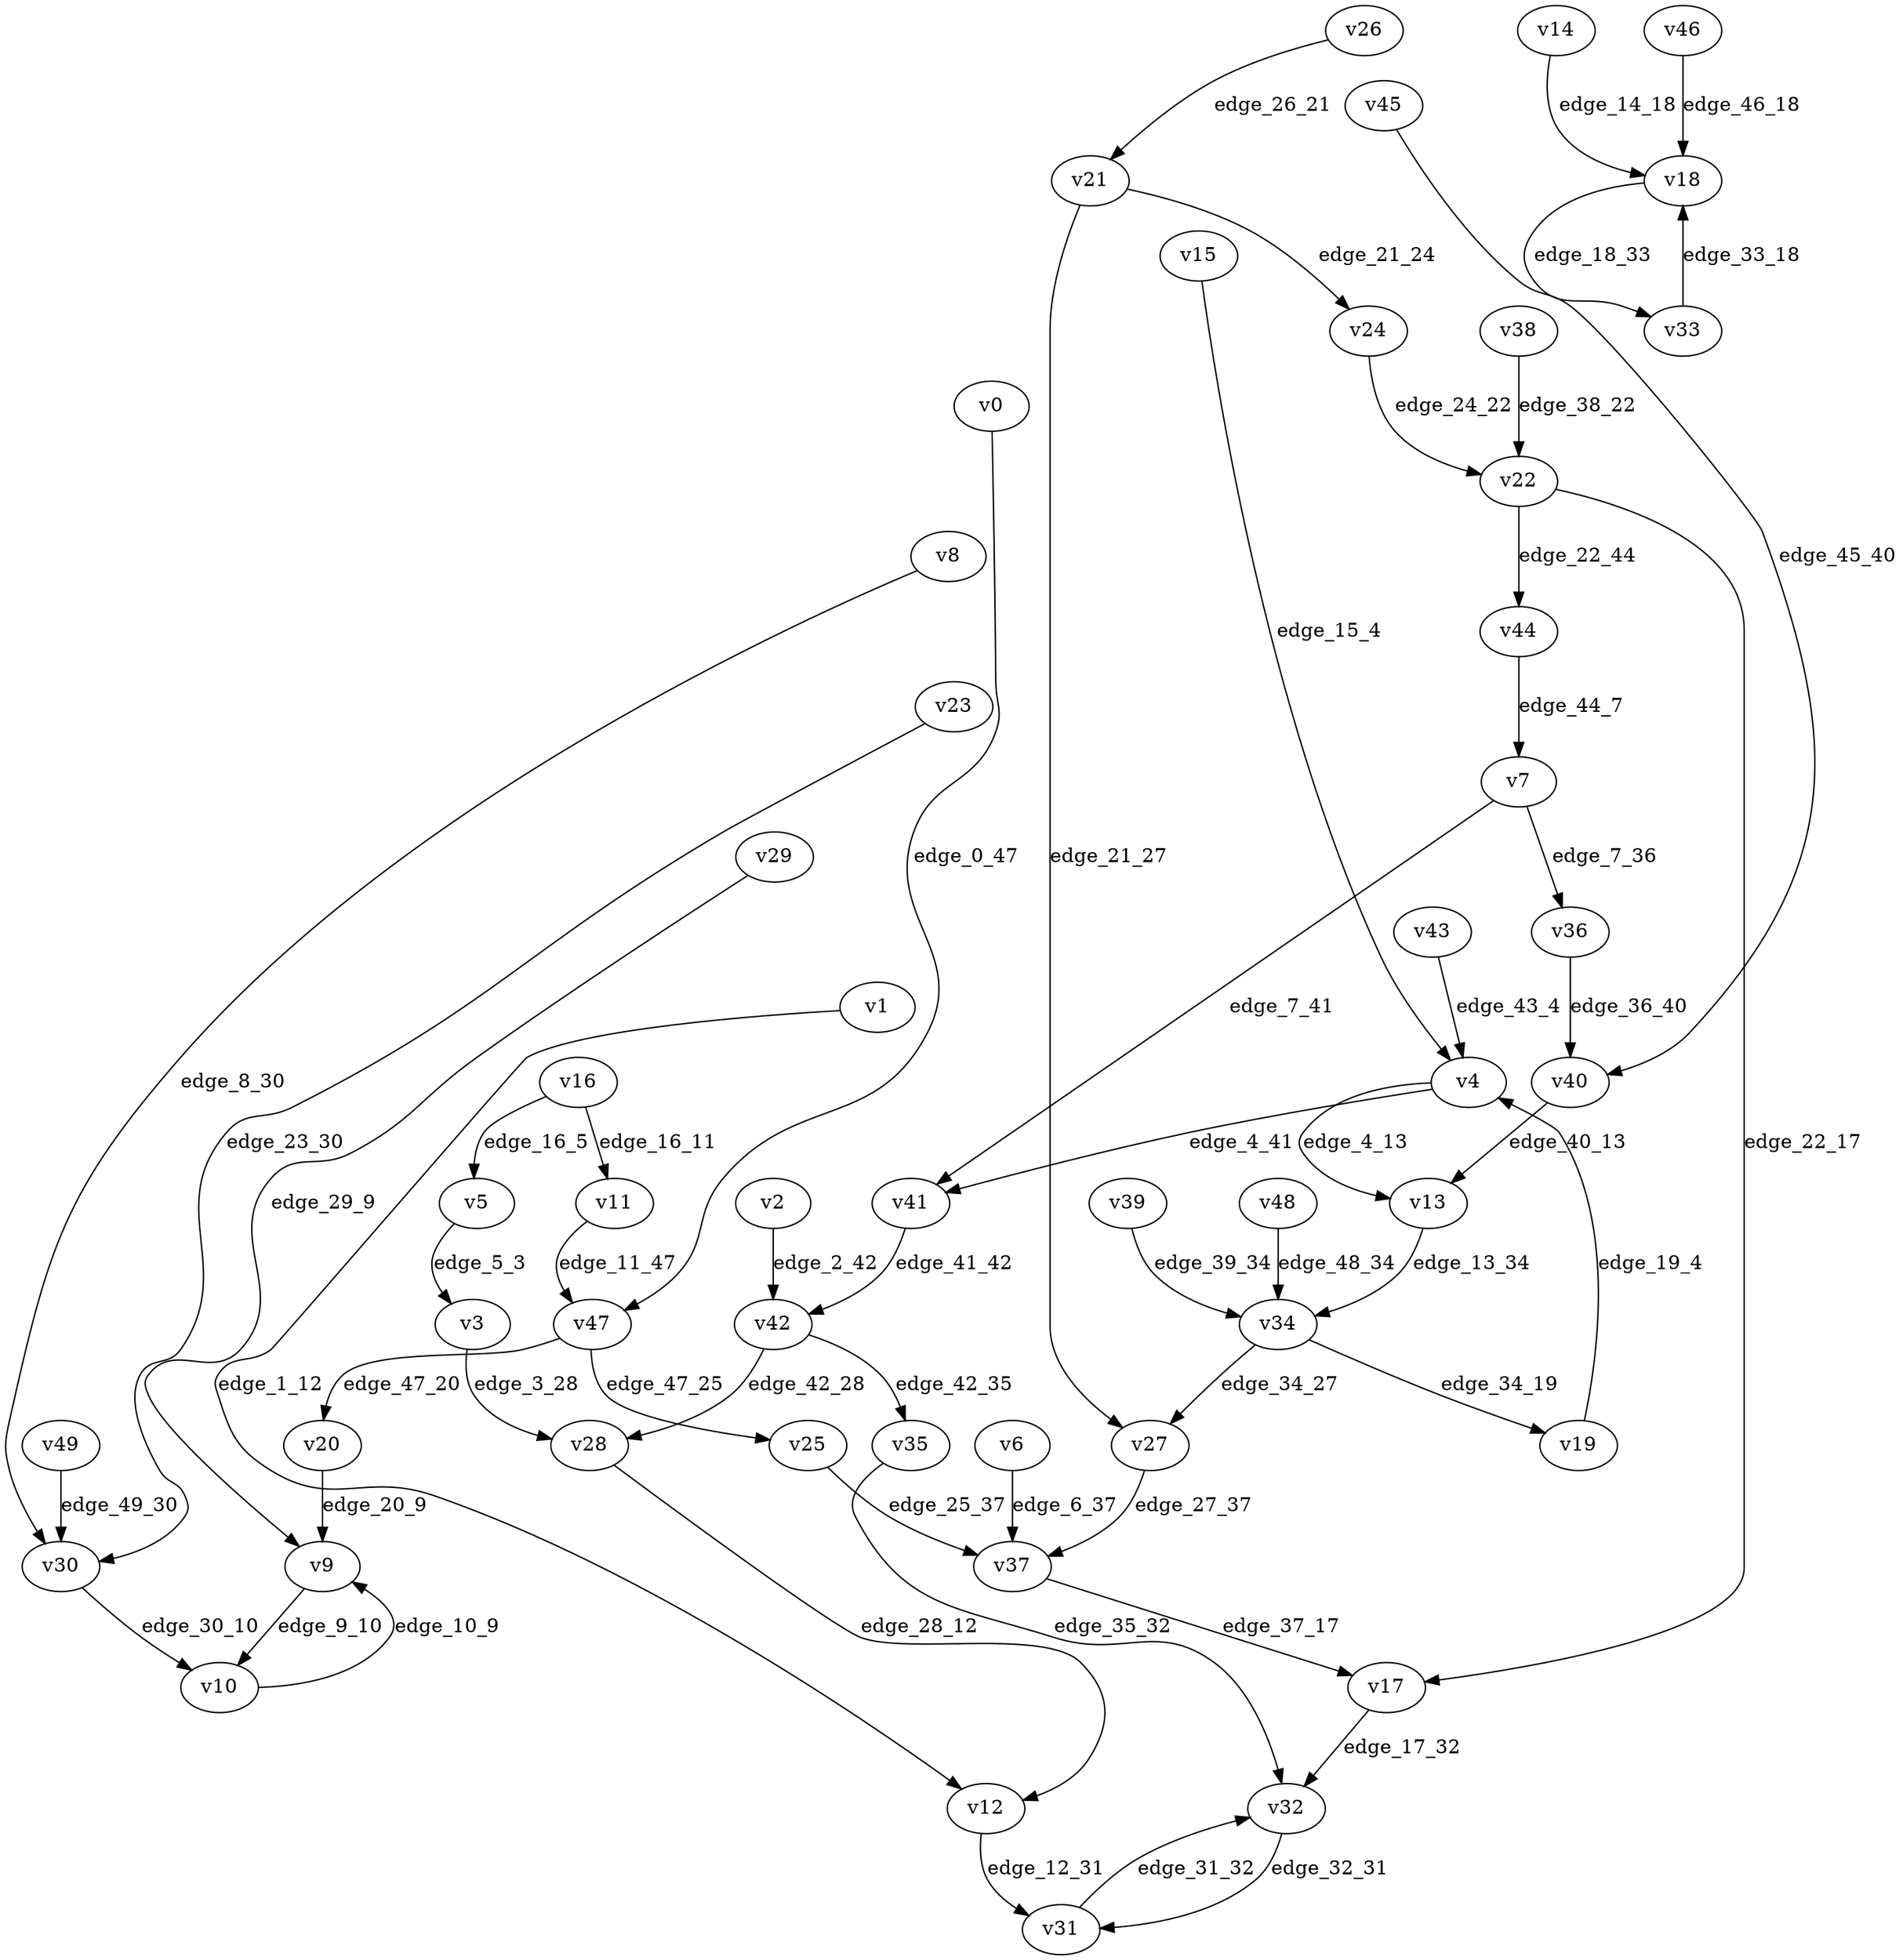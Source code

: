 digraph G {
    // Stochastic discounted game

    v0 [name="v0", player=1];
    v1 [name="v1", player=0];
    v2 [name="v2", player=0];
    v3 [name="v3", player=-1];
    v4 [name="v4", player=-1];
    v5 [name="v5", player=0];
    v6 [name="v6", player=1];
    v7 [name="v7", player=-1];
    v8 [name="v8", player=1];
    v9 [name="v9", player=-1];
    v10 [name="v10", player=1];
    v11 [name="v11", player=1];
    v12 [name="v12", player=-1];
    v13 [name="v13", player=0];
    v14 [name="v14", player=1];
    v15 [name="v15", player=0];
    v16 [name="v16", player=-1];
    v17 [name="v17", player=0];
    v18 [name="v18", player=-1];
    v19 [name="v19", player=0];
    v20 [name="v20", player=0];
    v21 [name="v21", player=-1];
    v22 [name="v22", player=-1];
    v23 [name="v23", player=0];
    v24 [name="v24", player=1];
    v25 [name="v25", player=1];
    v26 [name="v26", player=0];
    v27 [name="v27", player=1];
    v28 [name="v28", player=1];
    v29 [name="v29", player=1];
    v30 [name="v30", player=-1];
    v31 [name="v31", player=1];
    v32 [name="v32", player=-1];
    v33 [name="v33", player=0];
    v34 [name="v34", player=-1];
    v35 [name="v35", player=0];
    v36 [name="v36", player=1];
    v37 [name="v37", player=-1];
    v38 [name="v38", player=0];
    v39 [name="v39", player=1];
    v40 [name="v40", player=-1];
    v41 [name="v41", player=1];
    v42 [name="v42", player=-1];
    v43 [name="v43", player=0];
    v44 [name="v44", player=0];
    v45 [name="v45", player=1];
    v46 [name="v46", player=1];
    v47 [name="v47", player=-1];
    v48 [name="v48", player=0];
    v49 [name="v49", player=0];

    v0 -> v47 [label="edge_0_47", weight=-3.954878, discount=0.644620];
    v1 -> v12 [label="edge_1_12", weight=0.996362, discount=0.114625];
    v2 -> v42 [label="edge_2_42", weight=3.519320, discount=0.332122];
    v3 -> v28 [label="edge_3_28", probability=1.000000];
    v4 -> v41 [label="edge_4_41", probability=0.347507];
    v4 -> v13 [label="edge_4_13", probability=0.652493];
    v5 -> v3 [label="edge_5_3", weight=-8.813601, discount=0.780870];
    v6 -> v37 [label="edge_6_37", weight=7.050203, discount=0.112035];
    v7 -> v41 [label="edge_7_41", probability=0.422836];
    v7 -> v36 [label="edge_7_36", probability=0.577164];
    v8 -> v30 [label="edge_8_30", weight=0.841347, discount=0.693952];
    v9 -> v10 [label="edge_9_10", probability=1.000000];
    v10 -> v9 [label="edge_10_9", weight=-4.253186, discount=0.235300];
    v11 -> v47 [label="edge_11_47", weight=-6.596900, discount=0.768810];
    v12 -> v31 [label="edge_12_31", probability=1.000000];
    v13 -> v34 [label="edge_13_34", weight=6.382772, discount=0.276939];
    v14 -> v18 [label="edge_14_18", weight=-9.861309, discount=0.116404];
    v15 -> v4 [label="edge_15_4", weight=0.655654, discount=0.701564];
    v16 -> v11 [label="edge_16_11", probability=0.380163];
    v16 -> v5 [label="edge_16_5", probability=0.619837];
    v17 -> v32 [label="edge_17_32", weight=-2.422028, discount=0.175889];
    v18 -> v33 [label="edge_18_33", probability=1.000000];
    v19 -> v4 [label="edge_19_4", weight=6.138323, discount=0.179453];
    v20 -> v9 [label="edge_20_9", weight=8.365792, discount=0.196457];
    v21 -> v27 [label="edge_21_27", probability=0.315885];
    v21 -> v24 [label="edge_21_24", probability=0.684115];
    v22 -> v17 [label="edge_22_17", probability=0.553293];
    v22 -> v44 [label="edge_22_44", probability=0.446707];
    v23 -> v30 [label="edge_23_30", weight=-3.187775, discount=0.340808];
    v24 -> v22 [label="edge_24_22", weight=4.912233, discount=0.670097];
    v25 -> v37 [label="edge_25_37", weight=5.191736, discount=0.166747];
    v26 -> v21 [label="edge_26_21", weight=-8.177453, discount=0.415318];
    v27 -> v37 [label="edge_27_37", weight=7.954696, discount=0.368434];
    v28 -> v12 [label="edge_28_12", weight=0.882448, discount=0.382254];
    v29 -> v9 [label="edge_29_9", weight=-7.515687, discount=0.162421];
    v30 -> v10 [label="edge_30_10", probability=1.000000];
    v31 -> v32 [label="edge_31_32", weight=-2.917660, discount=0.174464];
    v32 -> v31 [label="edge_32_31", probability=1.000000];
    v33 -> v18 [label="edge_33_18", weight=2.377665, discount=0.610043];
    v34 -> v27 [label="edge_34_27", probability=0.329016];
    v34 -> v19 [label="edge_34_19", probability=0.670984];
    v35 -> v32 [label="edge_35_32", weight=-7.170277, discount=0.529337];
    v36 -> v40 [label="edge_36_40", weight=6.560948, discount=0.775737];
    v37 -> v17 [label="edge_37_17", probability=1.000000];
    v38 -> v22 [label="edge_38_22", weight=5.443605, discount=0.470524];
    v39 -> v34 [label="edge_39_34", weight=3.565203, discount=0.665069];
    v40 -> v13 [label="edge_40_13", probability=1.000000];
    v41 -> v42 [label="edge_41_42", weight=2.954454, discount=0.387017];
    v42 -> v28 [label="edge_42_28", probability=0.664209];
    v42 -> v35 [label="edge_42_35", probability=0.335791];
    v43 -> v4 [label="edge_43_4", weight=3.883694, discount=0.377084];
    v44 -> v7 [label="edge_44_7", weight=8.275731, discount=0.300431];
    v45 -> v40 [label="edge_45_40", weight=-8.039682, discount=0.837740];
    v46 -> v18 [label="edge_46_18", weight=6.178410, discount=0.544794];
    v47 -> v25 [label="edge_47_25", probability=0.324315];
    v47 -> v20 [label="edge_47_20", probability=0.675685];
    v48 -> v34 [label="edge_48_34", weight=5.984739, discount=0.303515];
    v49 -> v30 [label="edge_49_30", weight=6.333238, discount=0.455552];
}